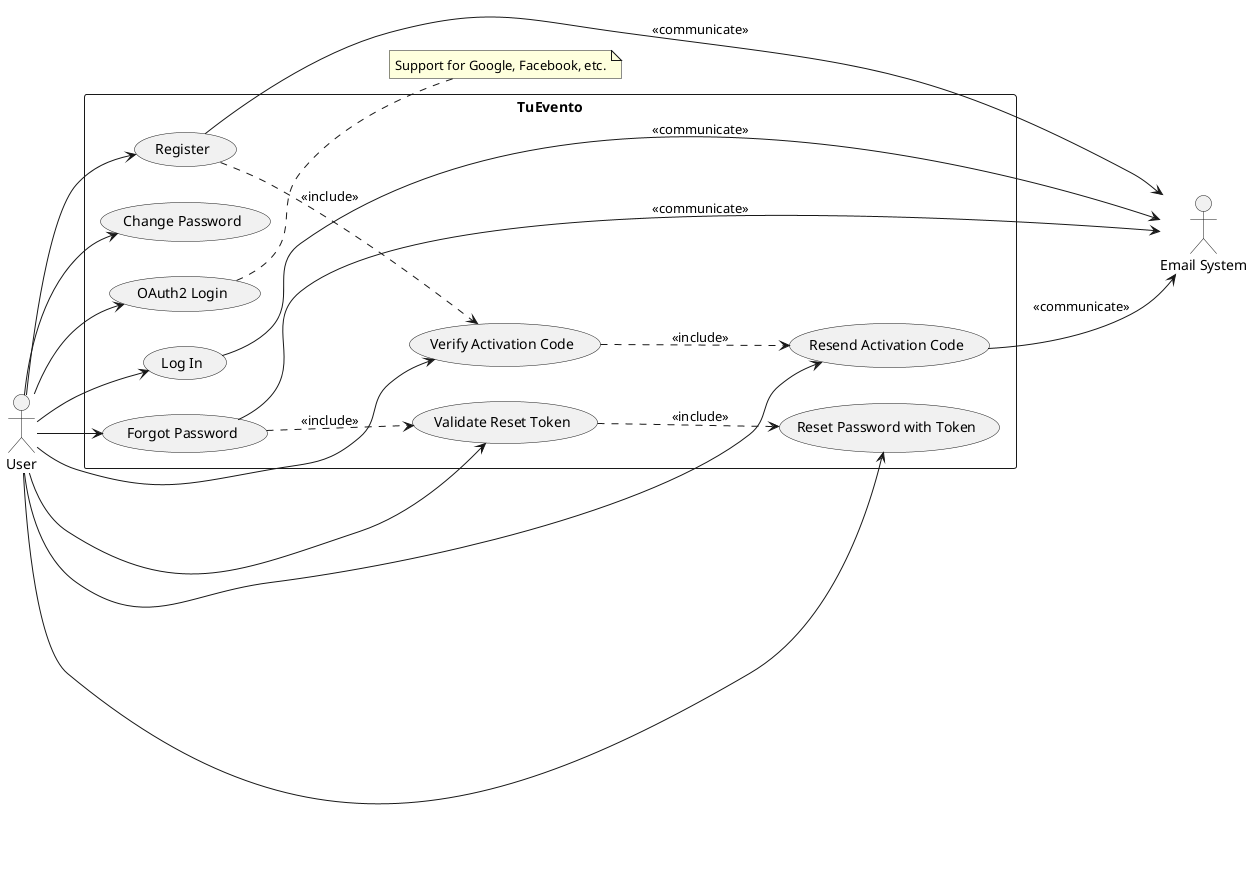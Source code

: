 @startuml Login Use Case Diagram

left to right direction

actor "User" as User
actor "Email System" as EmailSystem

rectangle "TuEvento" {
    usecase "Log In" as UC1
    usecase "Register" as UC2
    usecase "Verify Activation Code" as UC3
    usecase "Resend Activation Code" as UC4
    usecase "Change Password" as UC5
    usecase "Forgot Password" as UC6
    usecase "Validate Reset Token" as UC7
    usecase "Reset Password with Token" as UC8
    usecase "OAuth2 Login" as UC9
}

User --> UC1
User --> UC2
User --> UC3
User --> UC4
User --> UC5
User --> UC6
User --> UC7
User --> UC8
User --> UC9

UC2 ..> UC3 : <<include>>
UC3 ..> UC4 : <<include>>
UC6 ..> UC7 : <<include>>
UC7 ..> UC8 : <<include>>

UC1 --> EmailSystem : <<communicate>>
UC2 --> EmailSystem : <<communicate>>
UC4 --> EmailSystem : <<communicate>>
UC6 --> EmailSystem : <<communicate>>

note right of UC9
    Support for Google, Facebook, etc.
end note

@enduml